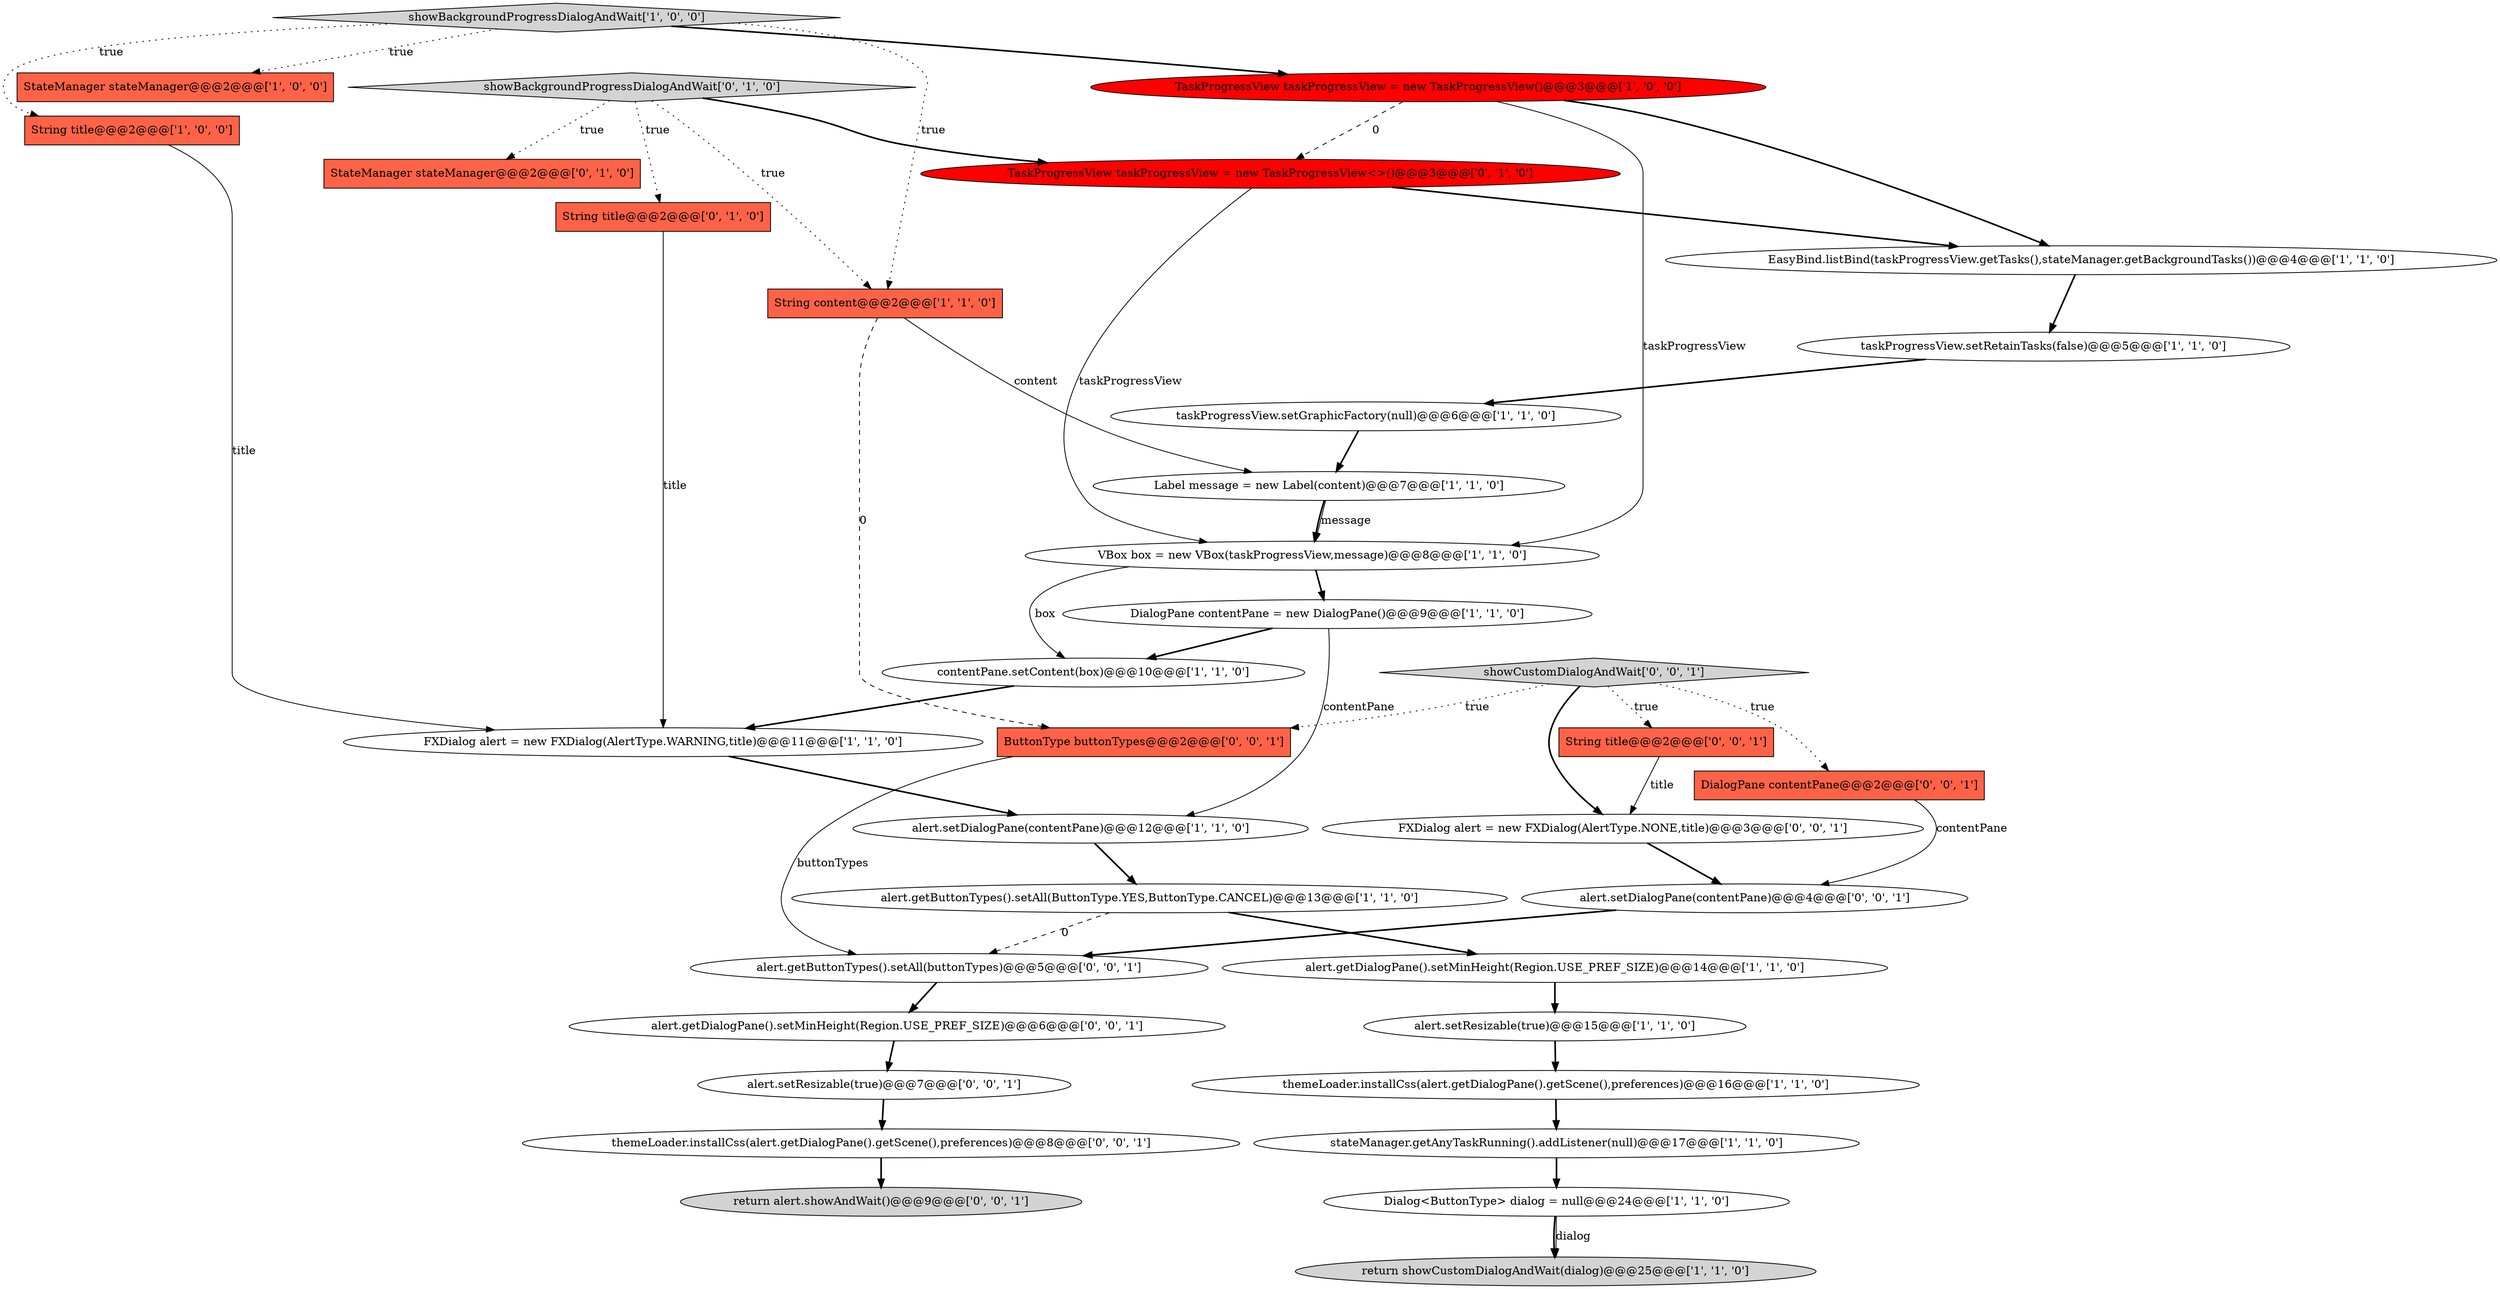 digraph {
17 [style = filled, label = "alert.setResizable(true)@@@15@@@['1', '1', '0']", fillcolor = white, shape = ellipse image = "AAA0AAABBB1BBB"];
24 [style = filled, label = "showBackgroundProgressDialogAndWait['0', '1', '0']", fillcolor = lightgray, shape = diamond image = "AAA0AAABBB2BBB"];
27 [style = filled, label = "alert.setResizable(true)@@@7@@@['0', '0', '1']", fillcolor = white, shape = ellipse image = "AAA0AAABBB3BBB"];
5 [style = filled, label = "StateManager stateManager@@@2@@@['1', '0', '0']", fillcolor = tomato, shape = box image = "AAA0AAABBB1BBB"];
31 [style = filled, label = "DialogPane contentPane@@@2@@@['0', '0', '1']", fillcolor = tomato, shape = box image = "AAA0AAABBB3BBB"];
33 [style = filled, label = "alert.getButtonTypes().setAll(buttonTypes)@@@5@@@['0', '0', '1']", fillcolor = white, shape = ellipse image = "AAA0AAABBB3BBB"];
13 [style = filled, label = "alert.setDialogPane(contentPane)@@@12@@@['1', '1', '0']", fillcolor = white, shape = ellipse image = "AAA0AAABBB1BBB"];
19 [style = filled, label = "themeLoader.installCss(alert.getDialogPane().getScene(),preferences)@@@16@@@['1', '1', '0']", fillcolor = white, shape = ellipse image = "AAA0AAABBB1BBB"];
22 [style = filled, label = "String title@@@2@@@['0', '1', '0']", fillcolor = tomato, shape = box image = "AAA0AAABBB2BBB"];
10 [style = filled, label = "taskProgressView.setGraphicFactory(null)@@@6@@@['1', '1', '0']", fillcolor = white, shape = ellipse image = "AAA0AAABBB1BBB"];
14 [style = filled, label = "FXDialog alert = new FXDialog(AlertType.WARNING,title)@@@11@@@['1', '1', '0']", fillcolor = white, shape = ellipse image = "AAA0AAABBB1BBB"];
23 [style = filled, label = "TaskProgressView taskProgressView = new TaskProgressView<>()@@@3@@@['0', '1', '0']", fillcolor = red, shape = ellipse image = "AAA1AAABBB2BBB"];
25 [style = filled, label = "showCustomDialogAndWait['0', '0', '1']", fillcolor = lightgray, shape = diamond image = "AAA0AAABBB3BBB"];
20 [style = filled, label = "Dialog<ButtonType> dialog = null@@@24@@@['1', '1', '0']", fillcolor = white, shape = ellipse image = "AAA0AAABBB1BBB"];
9 [style = filled, label = "alert.getButtonTypes().setAll(ButtonType.YES,ButtonType.CANCEL)@@@13@@@['1', '1', '0']", fillcolor = white, shape = ellipse image = "AAA0AAABBB1BBB"];
1 [style = filled, label = "stateManager.getAnyTaskRunning().addListener(null)@@@17@@@['1', '1', '0']", fillcolor = white, shape = ellipse image = "AAA0AAABBB1BBB"];
12 [style = filled, label = "contentPane.setContent(box)@@@10@@@['1', '1', '0']", fillcolor = white, shape = ellipse image = "AAA0AAABBB1BBB"];
35 [style = filled, label = "themeLoader.installCss(alert.getDialogPane().getScene(),preferences)@@@8@@@['0', '0', '1']", fillcolor = white, shape = ellipse image = "AAA0AAABBB3BBB"];
6 [style = filled, label = "return showCustomDialogAndWait(dialog)@@@25@@@['1', '1', '0']", fillcolor = lightgray, shape = ellipse image = "AAA0AAABBB1BBB"];
16 [style = filled, label = "showBackgroundProgressDialogAndWait['1', '0', '0']", fillcolor = lightgray, shape = diamond image = "AAA0AAABBB1BBB"];
34 [style = filled, label = "ButtonType buttonTypes@@@2@@@['0', '0', '1']", fillcolor = tomato, shape = box image = "AAA0AAABBB3BBB"];
28 [style = filled, label = "alert.setDialogPane(contentPane)@@@4@@@['0', '0', '1']", fillcolor = white, shape = ellipse image = "AAA0AAABBB3BBB"];
11 [style = filled, label = "VBox box = new VBox(taskProgressView,message)@@@8@@@['1', '1', '0']", fillcolor = white, shape = ellipse image = "AAA0AAABBB1BBB"];
0 [style = filled, label = "EasyBind.listBind(taskProgressView.getTasks(),stateManager.getBackgroundTasks())@@@4@@@['1', '1', '0']", fillcolor = white, shape = ellipse image = "AAA0AAABBB1BBB"];
18 [style = filled, label = "TaskProgressView taskProgressView = new TaskProgressView()@@@3@@@['1', '0', '0']", fillcolor = red, shape = ellipse image = "AAA1AAABBB1BBB"];
26 [style = filled, label = "FXDialog alert = new FXDialog(AlertType.NONE,title)@@@3@@@['0', '0', '1']", fillcolor = white, shape = ellipse image = "AAA0AAABBB3BBB"];
32 [style = filled, label = "alert.getDialogPane().setMinHeight(Region.USE_PREF_SIZE)@@@6@@@['0', '0', '1']", fillcolor = white, shape = ellipse image = "AAA0AAABBB3BBB"];
4 [style = filled, label = "String title@@@2@@@['1', '0', '0']", fillcolor = tomato, shape = box image = "AAA0AAABBB1BBB"];
2 [style = filled, label = "taskProgressView.setRetainTasks(false)@@@5@@@['1', '1', '0']", fillcolor = white, shape = ellipse image = "AAA0AAABBB1BBB"];
3 [style = filled, label = "DialogPane contentPane = new DialogPane()@@@9@@@['1', '1', '0']", fillcolor = white, shape = ellipse image = "AAA0AAABBB1BBB"];
21 [style = filled, label = "StateManager stateManager@@@2@@@['0', '1', '0']", fillcolor = tomato, shape = box image = "AAA0AAABBB2BBB"];
8 [style = filled, label = "Label message = new Label(content)@@@7@@@['1', '1', '0']", fillcolor = white, shape = ellipse image = "AAA0AAABBB1BBB"];
15 [style = filled, label = "alert.getDialogPane().setMinHeight(Region.USE_PREF_SIZE)@@@14@@@['1', '1', '0']", fillcolor = white, shape = ellipse image = "AAA0AAABBB1BBB"];
7 [style = filled, label = "String content@@@2@@@['1', '1', '0']", fillcolor = tomato, shape = box image = "AAA0AAABBB1BBB"];
29 [style = filled, label = "return alert.showAndWait()@@@9@@@['0', '0', '1']", fillcolor = lightgray, shape = ellipse image = "AAA0AAABBB3BBB"];
30 [style = filled, label = "String title@@@2@@@['0', '0', '1']", fillcolor = tomato, shape = box image = "AAA0AAABBB3BBB"];
23->11 [style = solid, label="taskProgressView"];
16->18 [style = bold, label=""];
3->13 [style = solid, label="contentPane"];
35->29 [style = bold, label=""];
31->28 [style = solid, label="contentPane"];
34->33 [style = solid, label="buttonTypes"];
25->31 [style = dotted, label="true"];
25->34 [style = dotted, label="true"];
0->2 [style = bold, label=""];
1->20 [style = bold, label=""];
32->27 [style = bold, label=""];
11->12 [style = solid, label="box"];
3->12 [style = bold, label=""];
20->6 [style = bold, label=""];
18->11 [style = solid, label="taskProgressView"];
2->10 [style = bold, label=""];
23->0 [style = bold, label=""];
16->4 [style = dotted, label="true"];
17->19 [style = bold, label=""];
27->35 [style = bold, label=""];
7->8 [style = solid, label="content"];
9->33 [style = dashed, label="0"];
16->7 [style = dotted, label="true"];
19->1 [style = bold, label=""];
30->26 [style = solid, label="title"];
15->17 [style = bold, label=""];
28->33 [style = bold, label=""];
10->8 [style = bold, label=""];
11->3 [style = bold, label=""];
18->23 [style = dashed, label="0"];
9->15 [style = bold, label=""];
24->22 [style = dotted, label="true"];
25->26 [style = bold, label=""];
12->14 [style = bold, label=""];
16->5 [style = dotted, label="true"];
7->34 [style = dashed, label="0"];
33->32 [style = bold, label=""];
13->9 [style = bold, label=""];
20->6 [style = solid, label="dialog"];
8->11 [style = solid, label="message"];
4->14 [style = solid, label="title"];
14->13 [style = bold, label=""];
26->28 [style = bold, label=""];
24->21 [style = dotted, label="true"];
8->11 [style = bold, label=""];
25->30 [style = dotted, label="true"];
18->0 [style = bold, label=""];
22->14 [style = solid, label="title"];
24->7 [style = dotted, label="true"];
24->23 [style = bold, label=""];
}
